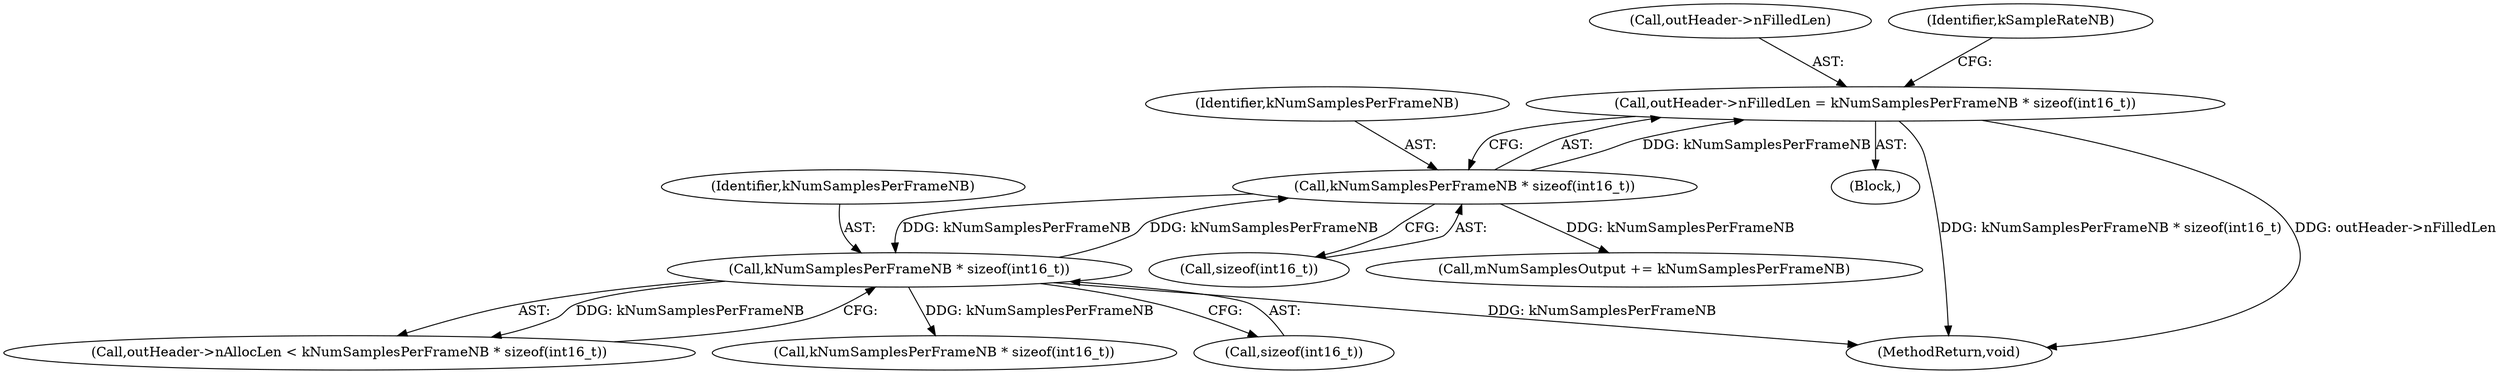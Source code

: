 digraph "0_Android_65756b4082cd79a2d99b2ccb5b392291fd53703f@API" {
"1000491" [label="(Call,outHeader->nFilledLen = kNumSamplesPerFrameNB * sizeof(int16_t))"];
"1000495" [label="(Call,kNumSamplesPerFrameNB * sizeof(int16_t))"];
"1000225" [label="(Call,kNumSamplesPerFrameNB * sizeof(int16_t))"];
"1000495" [label="(Call,kNumSamplesPerFrameNB * sizeof(int16_t))"];
"1000490" [label="(Block,)"];
"1000225" [label="(Call,kNumSamplesPerFrameNB * sizeof(int16_t))"];
"1000221" [label="(Call,outHeader->nAllocLen < kNumSamplesPerFrameNB * sizeof(int16_t))"];
"1000497" [label="(Call,sizeof(int16_t))"];
"1000492" [label="(Call,outHeader->nFilledLen)"];
"1000500" [label="(Call,mNumSamplesOutput += kNumSamplesPerFrameNB)"];
"1000226" [label="(Identifier,kNumSamplesPerFrameNB)"];
"1000491" [label="(Call,outHeader->nFilledLen = kNumSamplesPerFrameNB * sizeof(int16_t))"];
"1000496" [label="(Identifier,kNumSamplesPerFrameNB)"];
"1000556" [label="(MethodReturn,void)"];
"1000232" [label="(Call,kNumSamplesPerFrameNB * sizeof(int16_t))"];
"1000227" [label="(Call,sizeof(int16_t))"];
"1000499" [label="(Identifier,kSampleRateNB)"];
"1000491" -> "1000490"  [label="AST: "];
"1000491" -> "1000495"  [label="CFG: "];
"1000492" -> "1000491"  [label="AST: "];
"1000495" -> "1000491"  [label="AST: "];
"1000499" -> "1000491"  [label="CFG: "];
"1000491" -> "1000556"  [label="DDG: kNumSamplesPerFrameNB * sizeof(int16_t)"];
"1000491" -> "1000556"  [label="DDG: outHeader->nFilledLen"];
"1000495" -> "1000491"  [label="DDG: kNumSamplesPerFrameNB"];
"1000495" -> "1000497"  [label="CFG: "];
"1000496" -> "1000495"  [label="AST: "];
"1000497" -> "1000495"  [label="AST: "];
"1000495" -> "1000225"  [label="DDG: kNumSamplesPerFrameNB"];
"1000225" -> "1000495"  [label="DDG: kNumSamplesPerFrameNB"];
"1000495" -> "1000500"  [label="DDG: kNumSamplesPerFrameNB"];
"1000225" -> "1000221"  [label="AST: "];
"1000225" -> "1000227"  [label="CFG: "];
"1000226" -> "1000225"  [label="AST: "];
"1000227" -> "1000225"  [label="AST: "];
"1000221" -> "1000225"  [label="CFG: "];
"1000225" -> "1000556"  [label="DDG: kNumSamplesPerFrameNB"];
"1000225" -> "1000221"  [label="DDG: kNumSamplesPerFrameNB"];
"1000225" -> "1000232"  [label="DDG: kNumSamplesPerFrameNB"];
}
